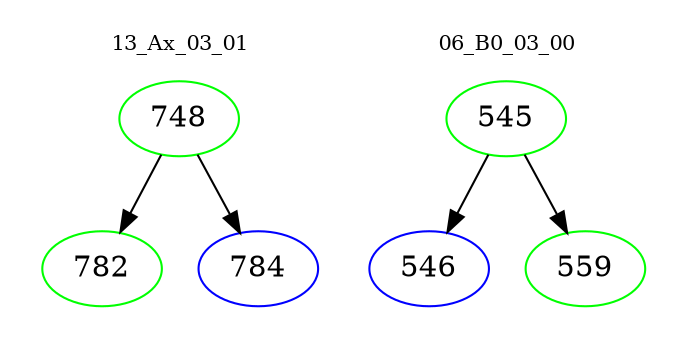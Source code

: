 digraph{
subgraph cluster_0 {
color = white
label = "13_Ax_03_01";
fontsize=10;
T0_748 [label="748", color="green"]
T0_748 -> T0_782 [color="black"]
T0_782 [label="782", color="green"]
T0_748 -> T0_784 [color="black"]
T0_784 [label="784", color="blue"]
}
subgraph cluster_1 {
color = white
label = "06_B0_03_00";
fontsize=10;
T1_545 [label="545", color="green"]
T1_545 -> T1_546 [color="black"]
T1_546 [label="546", color="blue"]
T1_545 -> T1_559 [color="black"]
T1_559 [label="559", color="green"]
}
}
